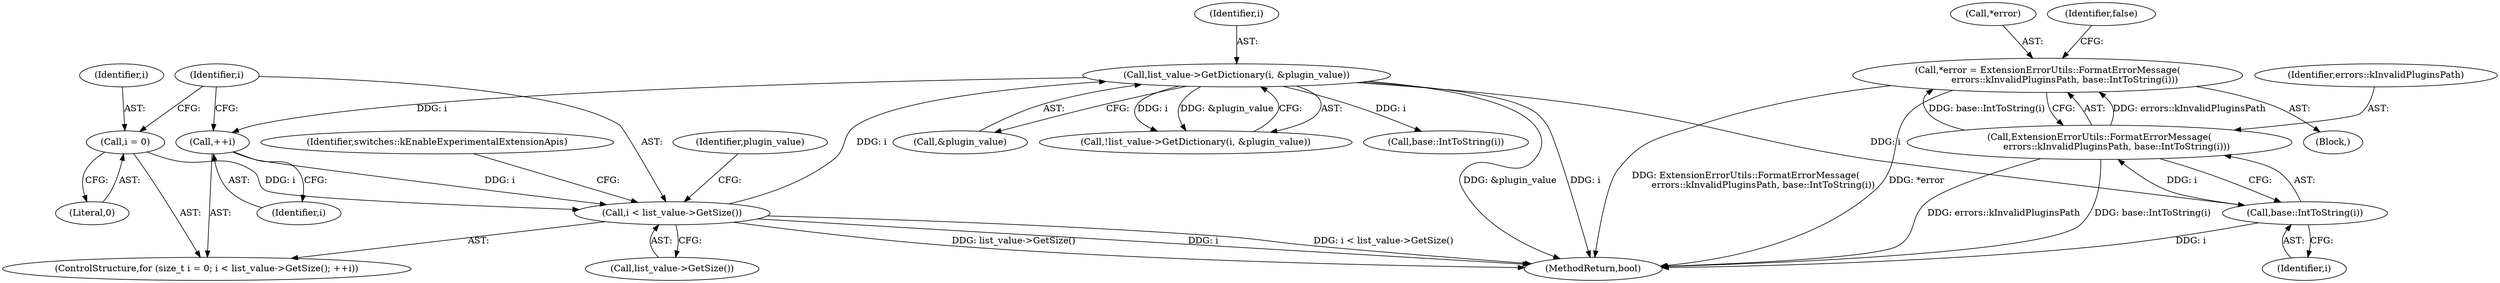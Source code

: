 digraph "0_Chrome_697cd7e2ce2535696f1b9e5cfb474cc36a734747@pointer" {
"1000788" [label="(Call,*error = ExtensionErrorUtils::FormatErrorMessage(\n            errors::kInvalidPluginsPath, base::IntToString(i)))"];
"1000791" [label="(Call,ExtensionErrorUtils::FormatErrorMessage(\n            errors::kInvalidPluginsPath, base::IntToString(i)))"];
"1000793" [label="(Call,base::IntToString(i))"];
"1000770" [label="(Call,list_value->GetDictionary(i, &plugin_value))"];
"1000753" [label="(Call,i < list_value->GetSize())"];
"1000750" [label="(Call,i = 0)"];
"1000756" [label="(Call,++i)"];
"1000761" [label="(Identifier,plugin_value)"];
"1000792" [label="(Identifier,errors::kInvalidPluginsPath)"];
"1000755" [label="(Call,list_value->GetSize())"];
"1000753" [label="(Call,i < list_value->GetSize())"];
"1000833" [label="(Identifier,switches::kEnableExperimentalExtensionApis)"];
"1000748" [label="(ControlStructure,for (size_t i = 0; i < list_value->GetSize(); ++i))"];
"1000756" [label="(Call,++i)"];
"1000757" [label="(Identifier,i)"];
"1000796" [label="(Identifier,false)"];
"1000770" [label="(Call,list_value->GetDictionary(i, &plugin_value))"];
"1000750" [label="(Call,i = 0)"];
"1000754" [label="(Identifier,i)"];
"1000772" [label="(Call,&plugin_value)"];
"1000789" [label="(Call,*error)"];
"1000791" [label="(Call,ExtensionErrorUtils::FormatErrorMessage(\n            errors::kInvalidPluginsPath, base::IntToString(i)))"];
"1000794" [label="(Identifier,i)"];
"1000771" [label="(Identifier,i)"];
"1000769" [label="(Call,!list_value->GetDictionary(i, &plugin_value))"];
"1000788" [label="(Call,*error = ExtensionErrorUtils::FormatErrorMessage(\n            errors::kInvalidPluginsPath, base::IntToString(i)))"];
"1000787" [label="(Block,)"];
"1002005" [label="(MethodReturn,bool)"];
"1000752" [label="(Literal,0)"];
"1000793" [label="(Call,base::IntToString(i))"];
"1000751" [label="(Identifier,i)"];
"1000813" [label="(Call,base::IntToString(i))"];
"1000788" -> "1000787"  [label="AST: "];
"1000788" -> "1000791"  [label="CFG: "];
"1000789" -> "1000788"  [label="AST: "];
"1000791" -> "1000788"  [label="AST: "];
"1000796" -> "1000788"  [label="CFG: "];
"1000788" -> "1002005"  [label="DDG: ExtensionErrorUtils::FormatErrorMessage(\n            errors::kInvalidPluginsPath, base::IntToString(i))"];
"1000788" -> "1002005"  [label="DDG: *error"];
"1000791" -> "1000788"  [label="DDG: errors::kInvalidPluginsPath"];
"1000791" -> "1000788"  [label="DDG: base::IntToString(i)"];
"1000791" -> "1000793"  [label="CFG: "];
"1000792" -> "1000791"  [label="AST: "];
"1000793" -> "1000791"  [label="AST: "];
"1000791" -> "1002005"  [label="DDG: errors::kInvalidPluginsPath"];
"1000791" -> "1002005"  [label="DDG: base::IntToString(i)"];
"1000793" -> "1000791"  [label="DDG: i"];
"1000793" -> "1000794"  [label="CFG: "];
"1000794" -> "1000793"  [label="AST: "];
"1000793" -> "1002005"  [label="DDG: i"];
"1000770" -> "1000793"  [label="DDG: i"];
"1000770" -> "1000769"  [label="AST: "];
"1000770" -> "1000772"  [label="CFG: "];
"1000771" -> "1000770"  [label="AST: "];
"1000772" -> "1000770"  [label="AST: "];
"1000769" -> "1000770"  [label="CFG: "];
"1000770" -> "1002005"  [label="DDG: &plugin_value"];
"1000770" -> "1002005"  [label="DDG: i"];
"1000770" -> "1000756"  [label="DDG: i"];
"1000770" -> "1000769"  [label="DDG: i"];
"1000770" -> "1000769"  [label="DDG: &plugin_value"];
"1000753" -> "1000770"  [label="DDG: i"];
"1000770" -> "1000813"  [label="DDG: i"];
"1000753" -> "1000748"  [label="AST: "];
"1000753" -> "1000755"  [label="CFG: "];
"1000754" -> "1000753"  [label="AST: "];
"1000755" -> "1000753"  [label="AST: "];
"1000761" -> "1000753"  [label="CFG: "];
"1000833" -> "1000753"  [label="CFG: "];
"1000753" -> "1002005"  [label="DDG: i"];
"1000753" -> "1002005"  [label="DDG: i < list_value->GetSize()"];
"1000753" -> "1002005"  [label="DDG: list_value->GetSize()"];
"1000750" -> "1000753"  [label="DDG: i"];
"1000756" -> "1000753"  [label="DDG: i"];
"1000750" -> "1000748"  [label="AST: "];
"1000750" -> "1000752"  [label="CFG: "];
"1000751" -> "1000750"  [label="AST: "];
"1000752" -> "1000750"  [label="AST: "];
"1000754" -> "1000750"  [label="CFG: "];
"1000756" -> "1000748"  [label="AST: "];
"1000756" -> "1000757"  [label="CFG: "];
"1000757" -> "1000756"  [label="AST: "];
"1000754" -> "1000756"  [label="CFG: "];
}
